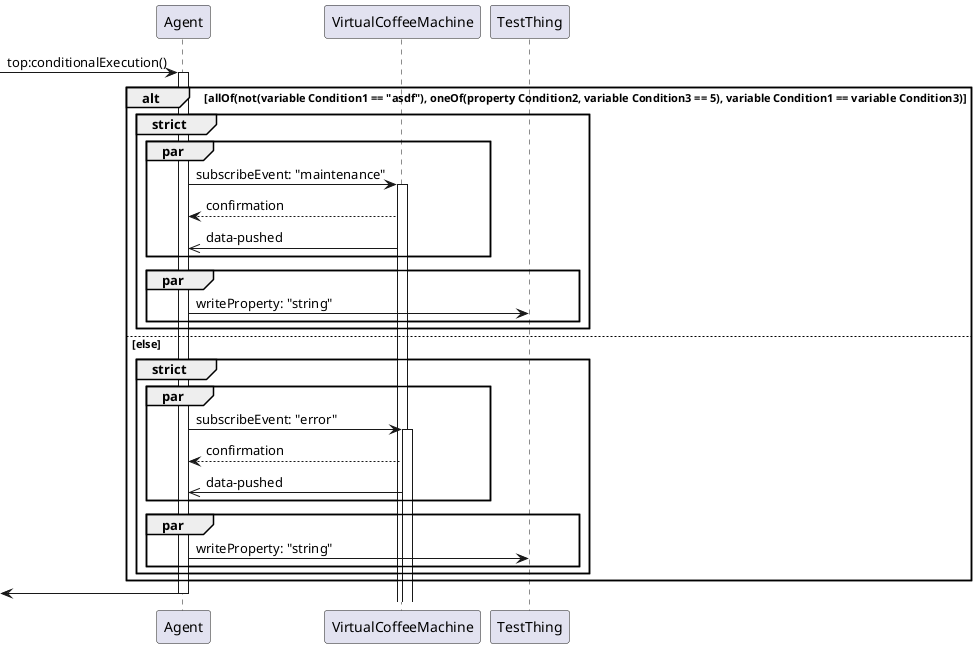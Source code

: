 @startuml conditionalExecution
[->"Agent": top:conditionalExecution()
activate "Agent"

alt allOf(not(variable Condition1 == "asdf"), oneOf(property Condition2, variable Condition3 == 5), variable Condition1 == variable Condition3)
    group strict 
        par 
            "Agent" -> "VirtualCoffeeMachine" : subscribeEvent: "maintenance"
            activate "VirtualCoffeeMachine"
            "VirtualCoffeeMachine" --> "Agent" : confirmation
            "VirtualCoffeeMachine" ->> "Agent" : data-pushed
        end 
        par 
            "Agent" -> "TestThing" : writeProperty: "string"
        end 
    end
else else
    group strict 
        par 
            "Agent" -> "VirtualCoffeeMachine" : subscribeEvent: "error"
            activate "VirtualCoffeeMachine"
            "VirtualCoffeeMachine" --> "Agent" : confirmation
            "VirtualCoffeeMachine" ->> "Agent" : data-pushed
        end 
        par 
            "Agent" -> "TestThing" : writeProperty: "string"
        end 
    end
end

[<-"Agent"
deactivate "Agent"
@enduml